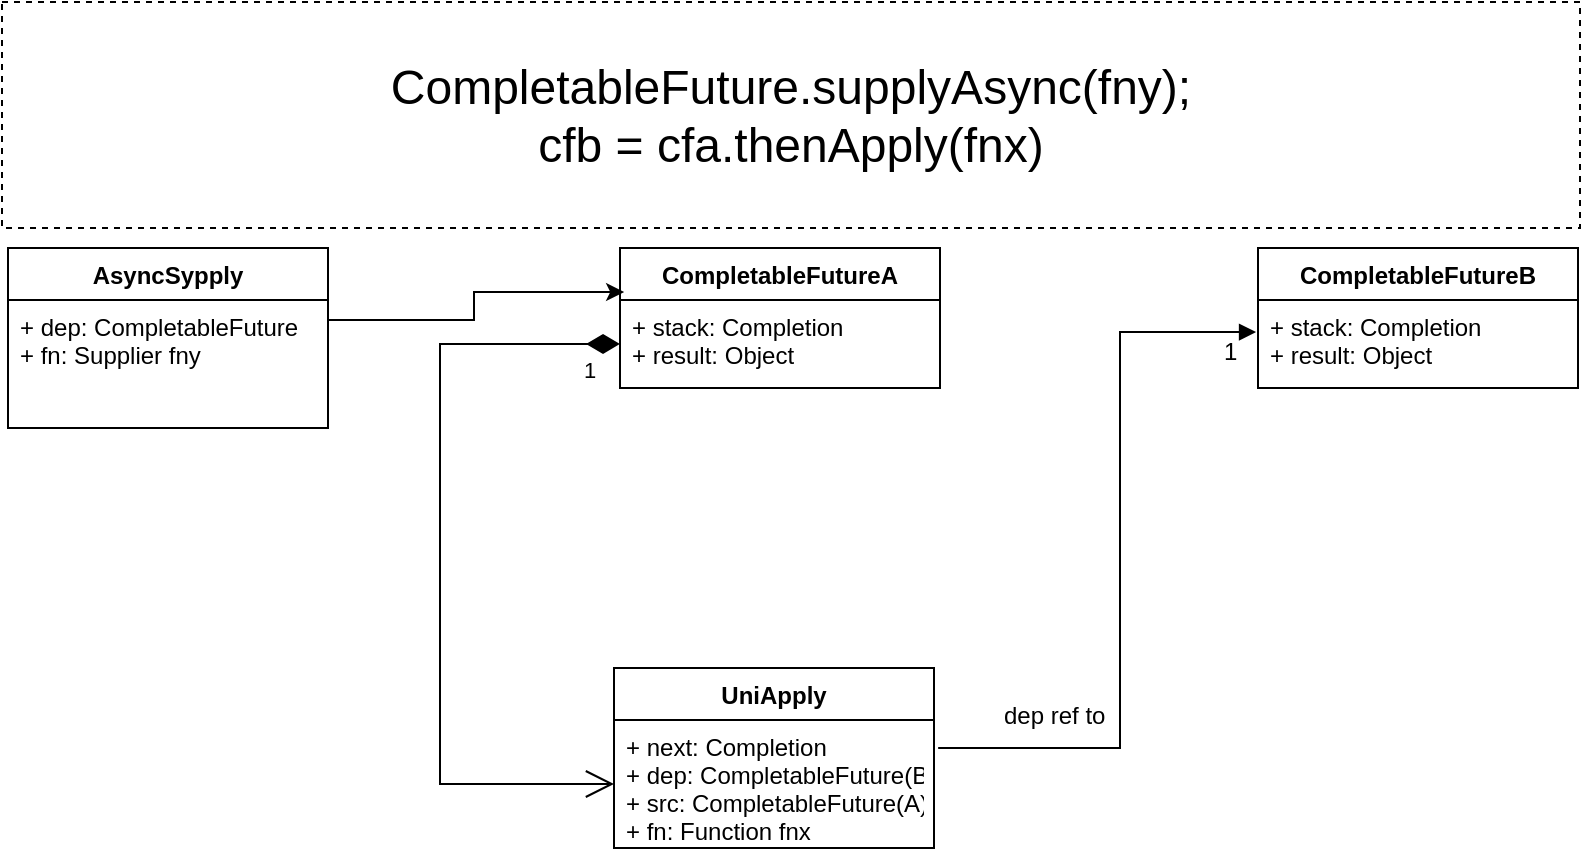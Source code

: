 <mxfile version="20.6.0" type="github" pages="5">
  <diagram id="C0RONLFH71mwAhmGzeT_" name="CompletableFuture invocation">
    <mxGraphModel dx="1422" dy="882" grid="0" gridSize="10" guides="1" tooltips="1" connect="1" arrows="1" fold="1" page="1" pageScale="1" pageWidth="827" pageHeight="1169" math="0" shadow="0">
      <root>
        <mxCell id="0" />
        <mxCell id="1" parent="0" />
        <mxCell id="CJxb0Fy4q2eOk1ZuIJKJ-3" value="CompletableFutureA" style="swimlane;fontStyle=1;align=center;verticalAlign=top;childLayout=stackLayout;horizontal=1;startSize=26;horizontalStack=0;resizeParent=1;resizeParentMax=0;resizeLast=0;collapsible=1;marginBottom=0;" parent="1" vertex="1">
          <mxGeometry x="332" y="169" width="160" height="70" as="geometry" />
        </mxCell>
        <mxCell id="CJxb0Fy4q2eOk1ZuIJKJ-4" value="+ stack: Completion&#xa;+ result: Object&#xa;" style="text;strokeColor=none;fillColor=none;align=left;verticalAlign=top;spacingLeft=4;spacingRight=4;overflow=hidden;rotatable=0;points=[[0,0.5],[1,0.5]];portConstraint=eastwest;" parent="CJxb0Fy4q2eOk1ZuIJKJ-3" vertex="1">
          <mxGeometry y="26" width="160" height="44" as="geometry" />
        </mxCell>
        <mxCell id="CJxb0Fy4q2eOk1ZuIJKJ-7" value="CompletableFutureB" style="swimlane;fontStyle=1;align=center;verticalAlign=top;childLayout=stackLayout;horizontal=1;startSize=26;horizontalStack=0;resizeParent=1;resizeParentMax=0;resizeLast=0;collapsible=1;marginBottom=0;" parent="1" vertex="1">
          <mxGeometry x="651" y="169" width="160" height="70" as="geometry" />
        </mxCell>
        <mxCell id="CJxb0Fy4q2eOk1ZuIJKJ-8" value="+ stack: Completion&#xa;+ result: Object&#xa;" style="text;strokeColor=none;fillColor=none;align=left;verticalAlign=top;spacingLeft=4;spacingRight=4;overflow=hidden;rotatable=0;points=[[0,0.5],[1,0.5]];portConstraint=eastwest;" parent="CJxb0Fy4q2eOk1ZuIJKJ-7" vertex="1">
          <mxGeometry y="26" width="160" height="44" as="geometry" />
        </mxCell>
        <mxCell id="CJxb0Fy4q2eOk1ZuIJKJ-11" value="&lt;font style=&quot;font-size: 24px;&quot;&gt;CompletableFuture.supplyAsync(fny);&lt;br&gt;cfb = cfa.thenApply(fnx)&lt;/font&gt;" style="text;html=1;strokeColor=default;fillColor=none;align=center;verticalAlign=middle;whiteSpace=wrap;rounded=0;dashed=1;" parent="1" vertex="1">
          <mxGeometry x="23" y="46" width="789" height="113" as="geometry" />
        </mxCell>
        <mxCell id="CJxb0Fy4q2eOk1ZuIJKJ-12" value="UniApply" style="swimlane;fontStyle=1;align=center;verticalAlign=top;childLayout=stackLayout;horizontal=1;startSize=26;horizontalStack=0;resizeParent=1;resizeParentMax=0;resizeLast=0;collapsible=1;marginBottom=0;" parent="1" vertex="1">
          <mxGeometry x="329" y="379" width="160" height="90" as="geometry" />
        </mxCell>
        <mxCell id="CJxb0Fy4q2eOk1ZuIJKJ-13" value="+ next: Completion&#xa;+ dep: CompletableFuture(B)&#xa;+ src: CompletableFuture(A)&#xa;+ fn: Function fnx" style="text;strokeColor=none;fillColor=none;align=left;verticalAlign=top;spacingLeft=4;spacingRight=4;overflow=hidden;rotatable=0;points=[[0,0.5],[1,0.5]];portConstraint=eastwest;" parent="CJxb0Fy4q2eOk1ZuIJKJ-12" vertex="1">
          <mxGeometry y="26" width="160" height="64" as="geometry" />
        </mxCell>
        <mxCell id="hJxs7OIfOXCLA92cvjIa-4" value="1" style="endArrow=open;html=1;endSize=12;startArrow=diamondThin;startSize=14;startFill=1;edgeStyle=orthogonalEdgeStyle;align=left;verticalAlign=bottom;rounded=0;entryX=0;entryY=0.5;entryDx=0;entryDy=0;exitX=0;exitY=0.5;exitDx=0;exitDy=0;" parent="1" source="CJxb0Fy4q2eOk1ZuIJKJ-4" target="CJxb0Fy4q2eOk1ZuIJKJ-13" edge="1">
          <mxGeometry x="-0.899" y="22" relative="1" as="geometry">
            <mxPoint x="252" y="219" as="sourcePoint" />
            <mxPoint x="722" y="469" as="targetPoint" />
            <Array as="points">
              <mxPoint x="242" y="217" />
              <mxPoint x="242" y="437" />
            </Array>
            <mxPoint as="offset" />
          </mxGeometry>
        </mxCell>
        <mxCell id="hJxs7OIfOXCLA92cvjIa-9" value="dep ref to" style="endArrow=block;endFill=1;html=1;edgeStyle=orthogonalEdgeStyle;align=left;verticalAlign=top;rounded=0;fontSize=12;entryX=-0.006;entryY=0.364;entryDx=0;entryDy=0;entryPerimeter=0;exitX=1.013;exitY=0.219;exitDx=0;exitDy=0;exitPerimeter=0;" parent="1" source="CJxb0Fy4q2eOk1ZuIJKJ-13" target="CJxb0Fy4q2eOk1ZuIJKJ-8" edge="1">
          <mxGeometry x="-0.832" y="30" relative="1" as="geometry">
            <mxPoint x="582" y="419" as="sourcePoint" />
            <mxPoint x="622" y="289" as="targetPoint" />
            <Array as="points">
              <mxPoint x="582" y="419" />
              <mxPoint x="582" y="211" />
            </Array>
            <mxPoint as="offset" />
          </mxGeometry>
        </mxCell>
        <mxCell id="hJxs7OIfOXCLA92cvjIa-10" value="1" style="edgeLabel;resizable=0;html=1;align=left;verticalAlign=bottom;fontSize=12;" parent="hJxs7OIfOXCLA92cvjIa-9" connectable="0" vertex="1">
          <mxGeometry x="-1" relative="1" as="geometry">
            <mxPoint x="141" y="-190" as="offset" />
          </mxGeometry>
        </mxCell>
        <mxCell id="M5swNCRdYKkhf9oFsFIS-1" value="AsyncSypply" style="swimlane;fontStyle=1;align=center;verticalAlign=top;childLayout=stackLayout;horizontal=1;startSize=26;horizontalStack=0;resizeParent=1;resizeParentMax=0;resizeLast=0;collapsible=1;marginBottom=0;" vertex="1" parent="1">
          <mxGeometry x="26" y="169" width="160" height="90" as="geometry" />
        </mxCell>
        <mxCell id="M5swNCRdYKkhf9oFsFIS-2" value="+ dep: CompletableFuture&#xa;+ fn: Supplier fny" style="text;strokeColor=none;fillColor=none;align=left;verticalAlign=top;spacingLeft=4;spacingRight=4;overflow=hidden;rotatable=0;points=[[0,0.5],[1,0.5]];portConstraint=eastwest;" vertex="1" parent="M5swNCRdYKkhf9oFsFIS-1">
          <mxGeometry y="26" width="160" height="64" as="geometry" />
        </mxCell>
        <mxCell id="M5swNCRdYKkhf9oFsFIS-3" style="edgeStyle=orthogonalEdgeStyle;rounded=0;orthogonalLoop=1;jettySize=auto;html=1;entryX=0.013;entryY=-0.091;entryDx=0;entryDy=0;entryPerimeter=0;" edge="1" parent="1" source="M5swNCRdYKkhf9oFsFIS-2" target="CJxb0Fy4q2eOk1ZuIJKJ-4">
          <mxGeometry relative="1" as="geometry">
            <Array as="points">
              <mxPoint x="259" y="205" />
              <mxPoint x="259" y="191" />
            </Array>
          </mxGeometry>
        </mxCell>
      </root>
    </mxGraphModel>
  </diagram>
  <diagram id="8nFq3emFfQ8FJjqWYhiw" name="CF thread model">
    <mxGraphModel dx="1422" dy="882" grid="0" gridSize="10" guides="1" tooltips="1" connect="1" arrows="1" fold="1" page="1" pageScale="1" pageWidth="827" pageHeight="1169" math="0" shadow="0">
      <root>
        <mxCell id="0" />
        <mxCell id="1" parent="0" />
        <mxCell id="uBSaK_7BeSrQcJDafkLO-3" value="" style="rounded=1;whiteSpace=wrap;html=1;strokeColor=#6c8ebf;fillColor=#dae8fc;" vertex="1" parent="1">
          <mxGeometry x="205" y="281" width="580" height="60" as="geometry" />
        </mxCell>
        <mxCell id="uBSaK_7BeSrQcJDafkLO-9" value="unpark" style="edgeStyle=orthogonalEdgeStyle;rounded=0;orthogonalLoop=1;jettySize=auto;html=1;entryX=0.959;entryY=1.017;entryDx=0;entryDy=0;entryPerimeter=0;fontColor=#000000;" edge="1" parent="1">
          <mxGeometry relative="1" as="geometry">
            <mxPoint x="740" y="409" as="sourcePoint" />
            <mxPoint x="772.22" y="342.02" as="targetPoint" />
            <Array as="points">
              <mxPoint x="776" y="409" />
              <mxPoint x="776" y="359" />
              <mxPoint x="772" y="359" />
            </Array>
          </mxGeometry>
        </mxCell>
        <mxCell id="uBSaK_7BeSrQcJDafkLO-4" value="" style="rounded=1;whiteSpace=wrap;html=1;strokeColor=#82b366;fillColor=#d5e8d4;" vertex="1" parent="1">
          <mxGeometry x="396" y="379" width="342" height="60" as="geometry" />
        </mxCell>
        <mxCell id="uBSaK_7BeSrQcJDafkLO-5" value="&lt;font color=&quot;#000000&quot;&gt;Thread[main 5,main]&lt;/font&gt;" style="text;html=1;strokeColor=none;fillColor=none;align=center;verticalAlign=middle;whiteSpace=wrap;rounded=0;fontColor=#FFB366;" vertex="1" parent="1">
          <mxGeometry x="60" y="296" width="127" height="30" as="geometry" />
        </mxCell>
        <mxCell id="uBSaK_7BeSrQcJDafkLO-6" value="&lt;font color=&quot;#000000&quot;&gt;ForkJoinPool-worker&lt;/font&gt;" style="text;html=1;strokeColor=none;fillColor=none;align=center;verticalAlign=middle;whiteSpace=wrap;rounded=0;fontColor=#FFB366;" vertex="1" parent="1">
          <mxGeometry x="254" y="394" width="127" height="30" as="geometry" />
        </mxCell>
        <mxCell id="uBSaK_7BeSrQcJDafkLO-7" value="" style="endArrow=none;dashed=1;html=1;dashPattern=1 3;strokeWidth=2;rounded=0;fontColor=#000000;" edge="1" parent="1">
          <mxGeometry width="50" height="50" relative="1" as="geometry">
            <mxPoint x="451" y="339" as="sourcePoint" />
            <mxPoint x="451" y="217" as="targetPoint" />
          </mxGeometry>
        </mxCell>
        <mxCell id="uBSaK_7BeSrQcJDafkLO-8" value="cfA.get()" style="text;html=1;strokeColor=none;fillColor=none;align=center;verticalAlign=middle;whiteSpace=wrap;rounded=0;fontColor=#000000;" vertex="1" parent="1">
          <mxGeometry x="422" y="184" width="60" height="30" as="geometry" />
        </mxCell>
      </root>
    </mxGraphModel>
  </diagram>
  <diagram id="pVCTqq0Wxzu9TgRdUJml" name="Mixer TimeLine">
    <mxGraphModel dx="2249" dy="882" grid="1" gridSize="10" guides="1" tooltips="1" connect="1" arrows="1" fold="1" page="1" pageScale="1" pageWidth="827" pageHeight="1169" math="0" shadow="0">
      <root>
        <mxCell id="0" />
        <mxCell id="1" parent="0" />
        <mxCell id="O1A_i8BG4uaD9k0mqFoS-17" value="Return RecallCompletableFuture" style="edgeStyle=orthogonalEdgeStyle;rounded=0;orthogonalLoop=1;jettySize=auto;html=1;entryX=0.539;entryY=-0.011;entryDx=0;entryDy=0;entryPerimeter=0;strokeWidth=3;" parent="1" source="O1A_i8BG4uaD9k0mqFoS-2" target="O1A_i8BG4uaD9k0mqFoS-4" edge="1">
          <mxGeometry relative="1" as="geometry">
            <Array as="points">
              <mxPoint x="760" y="400" />
              <mxPoint x="760" y="180" />
              <mxPoint x="44" y="180" />
            </Array>
          </mxGeometry>
        </mxCell>
        <mxCell id="BcW8brjUkzbH18t2oQos-4" value="Async Invoke" style="edgeStyle=orthogonalEdgeStyle;rounded=0;orthogonalLoop=1;jettySize=auto;html=1;entryX=0;entryY=0.5;entryDx=0;entryDy=0;strokeWidth=3;dashed=1;" parent="1" source="O1A_i8BG4uaD9k0mqFoS-2" target="BcW8brjUkzbH18t2oQos-1" edge="1">
          <mxGeometry relative="1" as="geometry" />
        </mxCell>
        <mxCell id="O1A_i8BG4uaD9k0mqFoS-2" value="Main Filters Chain" style="rounded=1;whiteSpace=wrap;html=1;fillColor=#d5e8d4;strokeColor=#82b366;" parent="1" vertex="1">
          <mxGeometry x="340" y="370" width="380" height="60" as="geometry" />
        </mxCell>
        <mxCell id="O1A_i8BG4uaD9k0mqFoS-16" style="edgeStyle=orthogonalEdgeStyle;rounded=0;orthogonalLoop=1;jettySize=auto;html=1;entryX=0.5;entryY=1;entryDx=0;entryDy=0;dashed=1;strokeWidth=3;exitX=0.5;exitY=1;exitDx=0;exitDy=0;" parent="1" source="O1A_i8BG4uaD9k0mqFoS-3" target="O1A_i8BG4uaD9k0mqFoS-4" edge="1">
          <mxGeometry relative="1" as="geometry">
            <Array as="points">
              <mxPoint x="1405" y="860" />
              <mxPoint x="35" y="860" />
            </Array>
          </mxGeometry>
        </mxCell>
        <mxCell id="O1A_i8BG4uaD9k0mqFoS-18" value="Retrun AdResultList" style="edgeLabel;html=1;align=center;verticalAlign=middle;resizable=0;points=[];" parent="O1A_i8BG4uaD9k0mqFoS-16" vertex="1" connectable="0">
          <mxGeometry x="-0.097" relative="1" as="geometry">
            <mxPoint as="offset" />
          </mxGeometry>
        </mxCell>
        <mxCell id="O1A_i8BG4uaD9k0mqFoS-3" value="Recall Filters Chain" style="rounded=1;whiteSpace=wrap;html=1;fillColor=#4D9900;strokeColor=#82b366;" parent="1" vertex="1">
          <mxGeometry x="1210" y="690" width="390" height="60" as="geometry" />
        </mxCell>
        <mxCell id="O1A_i8BG4uaD9k0mqFoS-12" style="edgeStyle=orthogonalEdgeStyle;rounded=0;orthogonalLoop=1;jettySize=auto;html=1;entryX=0;entryY=0.5;entryDx=0;entryDy=0;strokeWidth=3;" parent="1" source="O1A_i8BG4uaD9k0mqFoS-4" target="O1A_i8BG4uaD9k0mqFoS-2" edge="1">
          <mxGeometry relative="1" as="geometry" />
        </mxCell>
        <mxCell id="O1A_i8BG4uaD9k0mqFoS-4" value="AdShowMixerServiceImpl" style="rounded=1;whiteSpace=wrap;html=1;strokeColor=#336600;fillColor=#4D9900;" parent="1" vertex="1">
          <mxGeometry x="-80" y="240" width="230" height="90" as="geometry" />
        </mxCell>
        <mxCell id="O1A_i8BG4uaD9k0mqFoS-6" style="edgeStyle=orthogonalEdgeStyle;rounded=0;orthogonalLoop=1;jettySize=auto;html=1;entryX=0;entryY=0.5;entryDx=0;entryDy=0;fillColor=#1ba1e2;strokeColor=#006EAF;strokeWidth=3;" parent="1" target="O1A_i8BG4uaD9k0mqFoS-4" edge="1">
          <mxGeometry relative="1" as="geometry">
            <mxPoint x="-190" y="285" as="sourcePoint" />
          </mxGeometry>
        </mxCell>
        <mxCell id="O1A_i8BG4uaD9k0mqFoS-9" value="Dubbo Worker ThreadPool" style="rounded=0;whiteSpace=wrap;html=1;strokeColor=#336600;fillColor=#4D9900;" parent="1" vertex="1">
          <mxGeometry x="-310" y="255" width="120" height="60" as="geometry" />
        </mxCell>
        <mxCell id="O1A_i8BG4uaD9k0mqFoS-11" style="edgeStyle=orthogonalEdgeStyle;rounded=0;orthogonalLoop=1;jettySize=auto;html=1;fillColor=#1ba1e2;strokeColor=#006EAF;strokeWidth=3;" parent="1" source="O1A_i8BG4uaD9k0mqFoS-10" target="O1A_i8BG4uaD9k0mqFoS-9" edge="1">
          <mxGeometry relative="1" as="geometry" />
        </mxCell>
        <mxCell id="O1A_i8BG4uaD9k0mqFoS-10" value="All Dispatcher" style="rounded=0;whiteSpace=wrap;html=1;strokeColor=#336600;fillColor=#4D9900;" parent="1" vertex="1">
          <mxGeometry x="-310" y="400" width="120" height="60" as="geometry" />
        </mxCell>
        <mxCell id="BcW8brjUkzbH18t2oQos-7" value="Then Apply" style="edgeStyle=orthogonalEdgeStyle;rounded=0;orthogonalLoop=1;jettySize=auto;html=1;entryX=0.5;entryY=0;entryDx=0;entryDy=0;strokeWidth=3;" parent="1" source="BcW8brjUkzbH18t2oQos-1" target="O1A_i8BG4uaD9k0mqFoS-3" edge="1">
          <mxGeometry relative="1" as="geometry" />
        </mxCell>
        <mxCell id="BcW8brjUkzbH18t2oQos-1" value="异步远程调用(RTB,Performance DSP,Brand DSP)" style="rounded=1;whiteSpace=wrap;html=1;strokeColor=#336600;fillColor=#4D9900;" parent="1" vertex="1">
          <mxGeometry x="720" y="525" width="480" height="60" as="geometry" />
        </mxCell>
        <mxCell id="BcW8brjUkzbH18t2oQos-3" value="" style="shape=curlyBracket;whiteSpace=wrap;html=1;rounded=1;flipH=1;strokeColor=#336600;fillColor=#4D9900;rotation=-90;strokeWidth=4;" parent="1" vertex="1">
          <mxGeometry x="1147.5" y="57.5" width="20" height="875" as="geometry" />
        </mxCell>
        <mxCell id="BcW8brjUkzbH18t2oQos-5" value="timeout 1000 ms" style="text;strokeColor=none;fillColor=none;html=1;fontSize=24;fontStyle=1;verticalAlign=middle;align=center;strokeWidth=4;" parent="1" vertex="1">
          <mxGeometry x="960" y="440" width="350" height="40" as="geometry" />
        </mxCell>
      </root>
    </mxGraphModel>
  </diagram>
  <diagram id="0so5fFlbrF4zDSjDR9ul" name="Performance Timeline">
    <mxGraphModel dx="1422" dy="882" grid="1" gridSize="10" guides="1" tooltips="1" connect="1" arrows="1" fold="1" page="1" pageScale="1" pageWidth="827" pageHeight="1169" math="0" shadow="0">
      <root>
        <mxCell id="0" />
        <mxCell id="1" parent="0" />
      </root>
    </mxGraphModel>
  </diagram>
  <diagram id="0vDXu_Gh7N7DuoiZQGMo" name="OnlineDebug Tool">
    <mxGraphModel dx="1422" dy="882" grid="1" gridSize="10" guides="1" tooltips="1" connect="1" arrows="1" fold="1" page="1" pageScale="1" pageWidth="827" pageHeight="1169" math="0" shadow="0">
      <root>
        <mxCell id="0" />
        <mxCell id="1" parent="0" />
      </root>
    </mxGraphModel>
  </diagram>
</mxfile>
